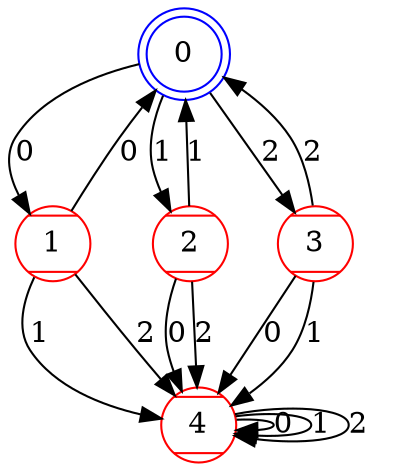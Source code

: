digraph{
0 [color=blue, style=striped, shape=doublecircle]
1 [color=red, style=striped, shape=Mcircle]
2 [color=red, style=striped, shape=Mcircle]
3 [color=red, style=striped, shape=Mcircle]
4 [color=red, style=striped, shape=Mcircle]
0->1 [label=0]
0->2 [label=1]
0->3 [label=2]
1->0 [label=0]
1->4 [label=1]
1->4 [label=2]
2->4 [label=0]
2->0 [label=1]
2->4 [label=2]
3->4 [label=0]
3->4 [label=1]
3->0 [label=2]
4->4 [label=0]
4->4 [label=1]
4->4 [label=2]
}